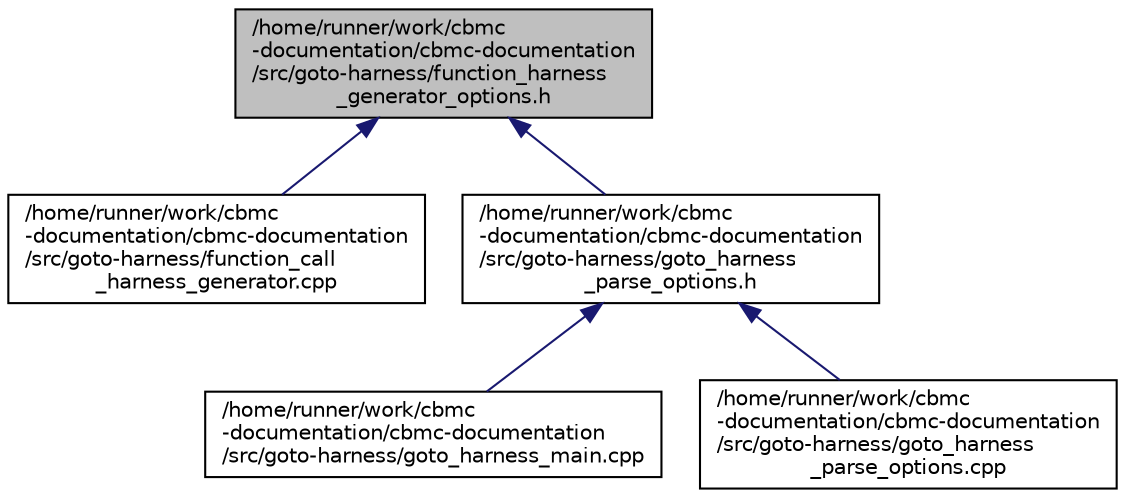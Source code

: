 digraph "/home/runner/work/cbmc-documentation/cbmc-documentation/src/goto-harness/function_harness_generator_options.h"
{
 // LATEX_PDF_SIZE
  bgcolor="transparent";
  edge [fontname="Helvetica",fontsize="10",labelfontname="Helvetica",labelfontsize="10"];
  node [fontname="Helvetica",fontsize="10",shape=record];
  Node1 [label="/home/runner/work/cbmc\l-documentation/cbmc-documentation\l/src/goto-harness/function_harness\l_generator_options.h",height=0.2,width=0.4,color="black", fillcolor="grey75", style="filled", fontcolor="black",tooltip=" "];
  Node1 -> Node2 [dir="back",color="midnightblue",fontsize="10",style="solid",fontname="Helvetica"];
  Node2 [label="/home/runner/work/cbmc\l-documentation/cbmc-documentation\l/src/goto-harness/function_call\l_harness_generator.cpp",height=0.2,width=0.4,color="black",URL="$function__call__harness__generator_8cpp.html",tooltip=" "];
  Node1 -> Node3 [dir="back",color="midnightblue",fontsize="10",style="solid",fontname="Helvetica"];
  Node3 [label="/home/runner/work/cbmc\l-documentation/cbmc-documentation\l/src/goto-harness/goto_harness\l_parse_options.h",height=0.2,width=0.4,color="black",URL="$goto__harness__parse__options_8h.html",tooltip=" "];
  Node3 -> Node4 [dir="back",color="midnightblue",fontsize="10",style="solid",fontname="Helvetica"];
  Node4 [label="/home/runner/work/cbmc\l-documentation/cbmc-documentation\l/src/goto-harness/goto_harness_main.cpp",height=0.2,width=0.4,color="black",URL="$goto__harness__main_8cpp.html",tooltip=" "];
  Node3 -> Node5 [dir="back",color="midnightblue",fontsize="10",style="solid",fontname="Helvetica"];
  Node5 [label="/home/runner/work/cbmc\l-documentation/cbmc-documentation\l/src/goto-harness/goto_harness\l_parse_options.cpp",height=0.2,width=0.4,color="black",URL="$goto__harness__parse__options_8cpp.html",tooltip=" "];
}
